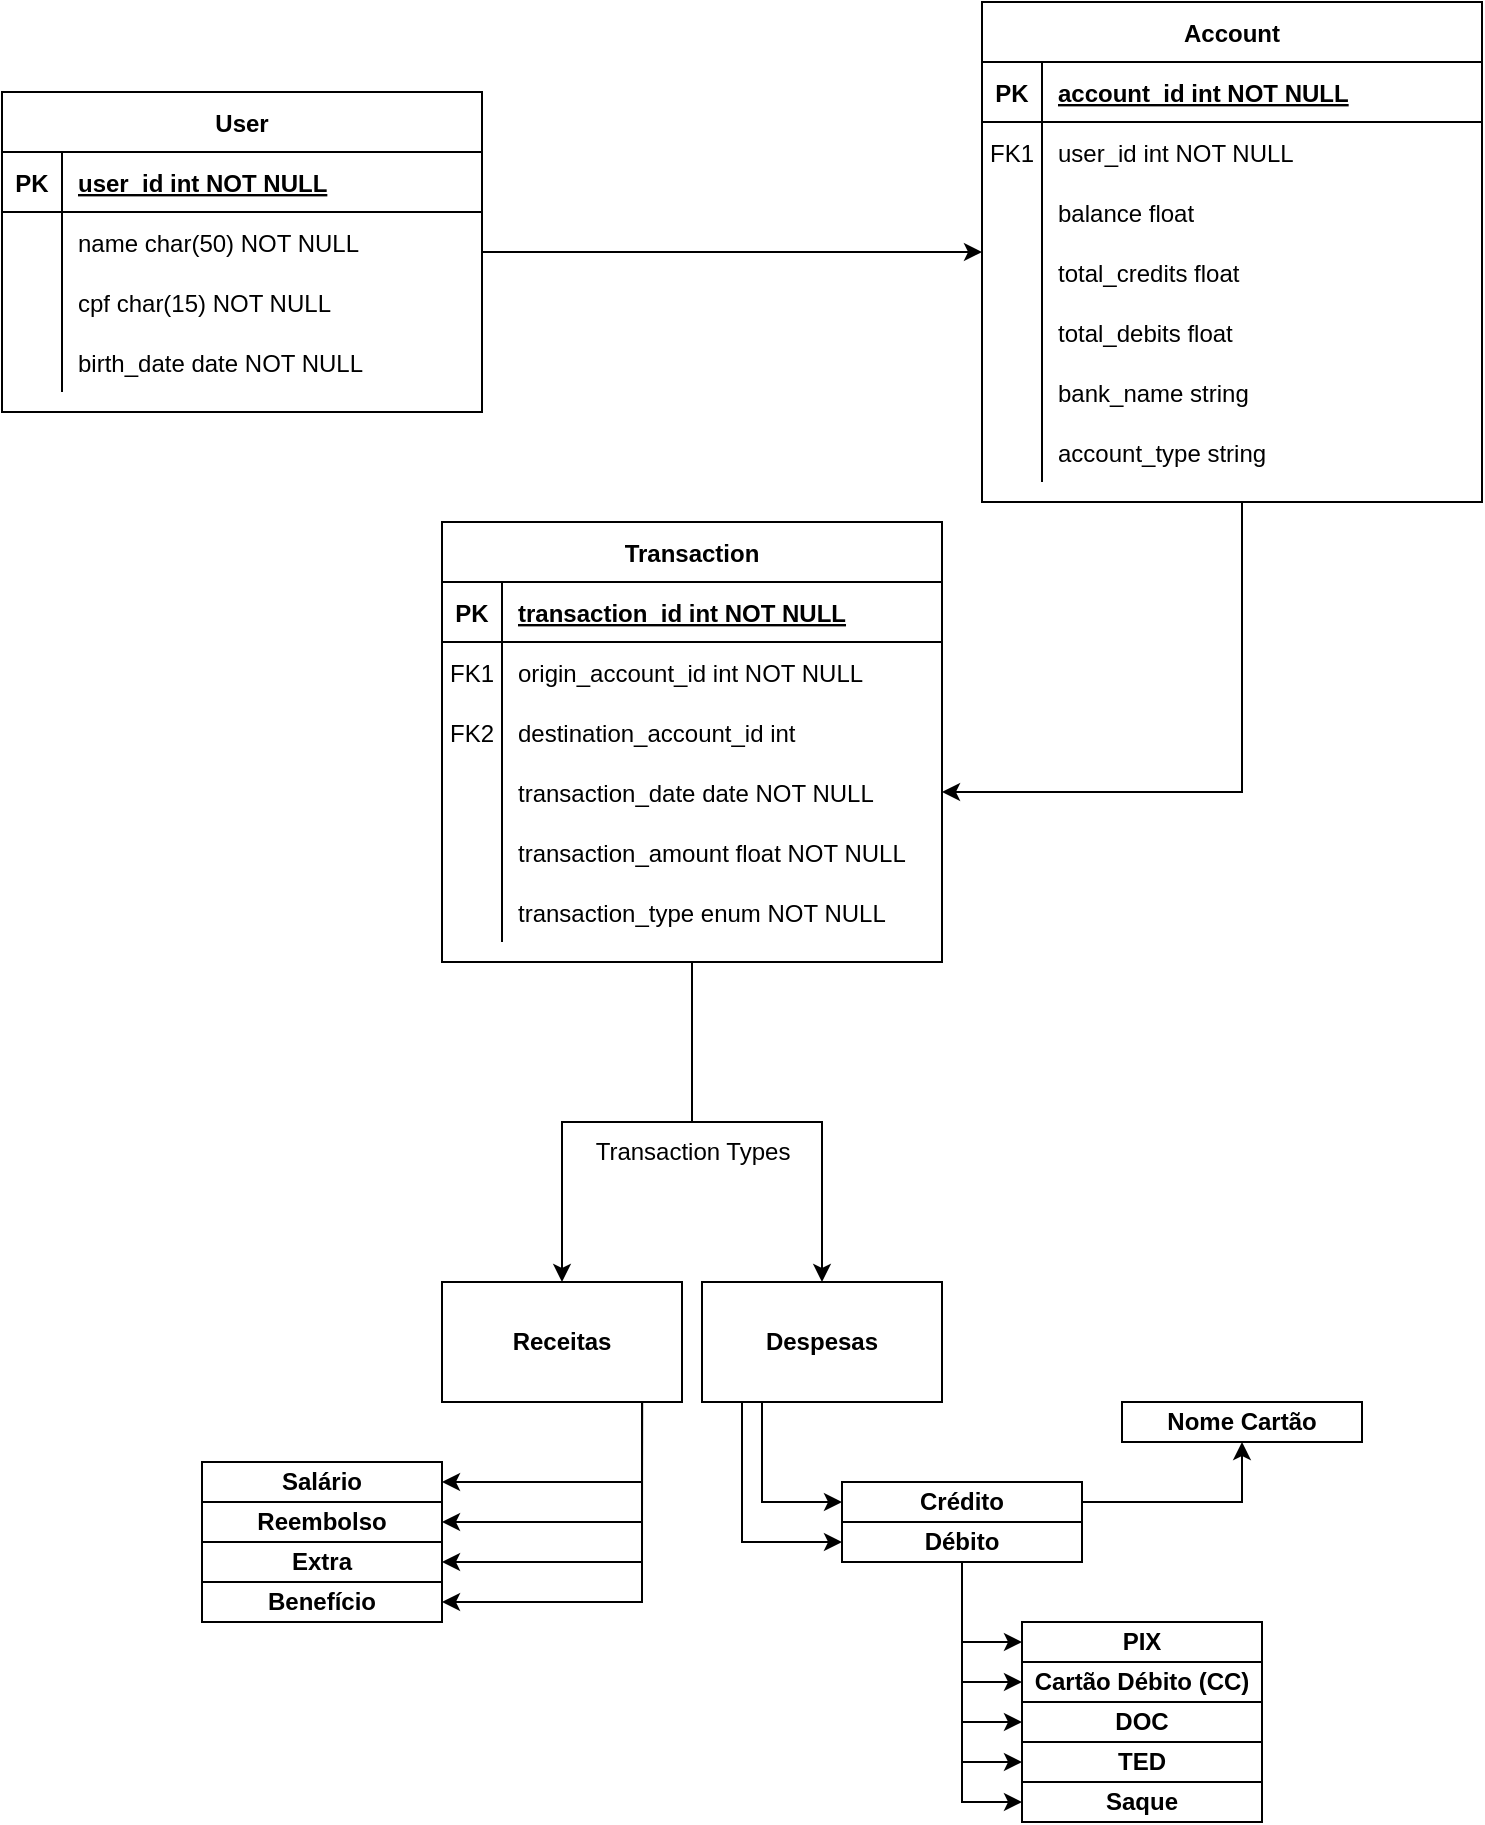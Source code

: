 <mxfile version="20.6.0" type="github">
  <diagram id="R2lEEEUBdFMjLlhIrx00" name="Page-1">
    <mxGraphModel dx="2188" dy="1209" grid="1" gridSize="10" guides="1" tooltips="1" connect="1" arrows="1" fold="1" page="1" pageScale="1" pageWidth="850" pageHeight="1100" math="0" shadow="0" extFonts="Permanent Marker^https://fonts.googleapis.com/css?family=Permanent+Marker">
      <root>
        <mxCell id="0" />
        <mxCell id="1" parent="0" />
        <mxCell id="5FpYw0Txa-xlWSxh3DUK-65" value="" style="edgeStyle=orthogonalEdgeStyle;rounded=0;orthogonalLoop=1;jettySize=auto;html=1;" edge="1" parent="1" source="C-vyLk0tnHw3VtMMgP7b-2" target="5FpYw0Txa-xlWSxh3DUK-64">
          <mxGeometry relative="1" as="geometry" />
        </mxCell>
        <mxCell id="5FpYw0Txa-xlWSxh3DUK-67" style="edgeStyle=orthogonalEdgeStyle;rounded=0;orthogonalLoop=1;jettySize=auto;html=1;entryX=0.5;entryY=0;entryDx=0;entryDy=0;" edge="1" parent="1" source="C-vyLk0tnHw3VtMMgP7b-2" target="5FpYw0Txa-xlWSxh3DUK-66">
          <mxGeometry relative="1" as="geometry" />
        </mxCell>
        <mxCell id="C-vyLk0tnHw3VtMMgP7b-2" value="Transaction" style="shape=table;startSize=30;container=1;collapsible=1;childLayout=tableLayout;fixedRows=1;rowLines=0;fontStyle=1;align=center;resizeLast=1;" parent="1" vertex="1">
          <mxGeometry x="280" y="330" width="250" height="220" as="geometry" />
        </mxCell>
        <mxCell id="C-vyLk0tnHw3VtMMgP7b-3" value="" style="shape=partialRectangle;collapsible=0;dropTarget=0;pointerEvents=0;fillColor=none;points=[[0,0.5],[1,0.5]];portConstraint=eastwest;top=0;left=0;right=0;bottom=1;" parent="C-vyLk0tnHw3VtMMgP7b-2" vertex="1">
          <mxGeometry y="30" width="250" height="30" as="geometry" />
        </mxCell>
        <mxCell id="C-vyLk0tnHw3VtMMgP7b-4" value="PK" style="shape=partialRectangle;overflow=hidden;connectable=0;fillColor=none;top=0;left=0;bottom=0;right=0;fontStyle=1;" parent="C-vyLk0tnHw3VtMMgP7b-3" vertex="1">
          <mxGeometry width="30" height="30" as="geometry">
            <mxRectangle width="30" height="30" as="alternateBounds" />
          </mxGeometry>
        </mxCell>
        <mxCell id="C-vyLk0tnHw3VtMMgP7b-5" value="transaction_id int NOT NULL " style="shape=partialRectangle;overflow=hidden;connectable=0;fillColor=none;top=0;left=0;bottom=0;right=0;align=left;spacingLeft=6;fontStyle=5;" parent="C-vyLk0tnHw3VtMMgP7b-3" vertex="1">
          <mxGeometry x="30" width="220" height="30" as="geometry">
            <mxRectangle width="220" height="30" as="alternateBounds" />
          </mxGeometry>
        </mxCell>
        <mxCell id="5FpYw0Txa-xlWSxh3DUK-58" value="" style="shape=partialRectangle;collapsible=0;dropTarget=0;pointerEvents=0;fillColor=none;points=[[0,0.5],[1,0.5]];portConstraint=eastwest;top=0;left=0;right=0;bottom=0;" vertex="1" parent="C-vyLk0tnHw3VtMMgP7b-2">
          <mxGeometry y="60" width="250" height="30" as="geometry" />
        </mxCell>
        <mxCell id="5FpYw0Txa-xlWSxh3DUK-59" value="FK1" style="shape=partialRectangle;overflow=hidden;connectable=0;fillColor=none;top=0;left=0;bottom=0;right=0;" vertex="1" parent="5FpYw0Txa-xlWSxh3DUK-58">
          <mxGeometry width="30" height="30" as="geometry">
            <mxRectangle width="30" height="30" as="alternateBounds" />
          </mxGeometry>
        </mxCell>
        <mxCell id="5FpYw0Txa-xlWSxh3DUK-60" value="origin_account_id int NOT NULL" style="shape=partialRectangle;overflow=hidden;connectable=0;fillColor=none;top=0;left=0;bottom=0;right=0;align=left;spacingLeft=6;" vertex="1" parent="5FpYw0Txa-xlWSxh3DUK-58">
          <mxGeometry x="30" width="220" height="30" as="geometry">
            <mxRectangle width="220" height="30" as="alternateBounds" />
          </mxGeometry>
        </mxCell>
        <mxCell id="5FpYw0Txa-xlWSxh3DUK-61" value="" style="shape=partialRectangle;collapsible=0;dropTarget=0;pointerEvents=0;fillColor=none;points=[[0,0.5],[1,0.5]];portConstraint=eastwest;top=0;left=0;right=0;bottom=0;" vertex="1" parent="C-vyLk0tnHw3VtMMgP7b-2">
          <mxGeometry y="90" width="250" height="30" as="geometry" />
        </mxCell>
        <mxCell id="5FpYw0Txa-xlWSxh3DUK-62" value="FK2" style="shape=partialRectangle;overflow=hidden;connectable=0;fillColor=none;top=0;left=0;bottom=0;right=0;" vertex="1" parent="5FpYw0Txa-xlWSxh3DUK-61">
          <mxGeometry width="30" height="30" as="geometry">
            <mxRectangle width="30" height="30" as="alternateBounds" />
          </mxGeometry>
        </mxCell>
        <mxCell id="5FpYw0Txa-xlWSxh3DUK-63" value="destination_account_id int" style="shape=partialRectangle;overflow=hidden;connectable=0;fillColor=none;top=0;left=0;bottom=0;right=0;align=left;spacingLeft=6;" vertex="1" parent="5FpYw0Txa-xlWSxh3DUK-61">
          <mxGeometry x="30" width="220" height="30" as="geometry">
            <mxRectangle width="220" height="30" as="alternateBounds" />
          </mxGeometry>
        </mxCell>
        <mxCell id="C-vyLk0tnHw3VtMMgP7b-9" value="" style="shape=partialRectangle;collapsible=0;dropTarget=0;pointerEvents=0;fillColor=none;points=[[0,0.5],[1,0.5]];portConstraint=eastwest;top=0;left=0;right=0;bottom=0;" parent="C-vyLk0tnHw3VtMMgP7b-2" vertex="1">
          <mxGeometry y="120" width="250" height="30" as="geometry" />
        </mxCell>
        <mxCell id="C-vyLk0tnHw3VtMMgP7b-10" value="" style="shape=partialRectangle;overflow=hidden;connectable=0;fillColor=none;top=0;left=0;bottom=0;right=0;" parent="C-vyLk0tnHw3VtMMgP7b-9" vertex="1">
          <mxGeometry width="30" height="30" as="geometry">
            <mxRectangle width="30" height="30" as="alternateBounds" />
          </mxGeometry>
        </mxCell>
        <mxCell id="C-vyLk0tnHw3VtMMgP7b-11" value="transaction_date date NOT NULL" style="shape=partialRectangle;overflow=hidden;connectable=0;fillColor=none;top=0;left=0;bottom=0;right=0;align=left;spacingLeft=6;" parent="C-vyLk0tnHw3VtMMgP7b-9" vertex="1">
          <mxGeometry x="30" width="220" height="30" as="geometry">
            <mxRectangle width="220" height="30" as="alternateBounds" />
          </mxGeometry>
        </mxCell>
        <mxCell id="5FpYw0Txa-xlWSxh3DUK-20" value="" style="shape=partialRectangle;collapsible=0;dropTarget=0;pointerEvents=0;fillColor=none;points=[[0,0.5],[1,0.5]];portConstraint=eastwest;top=0;left=0;right=0;bottom=0;" vertex="1" parent="C-vyLk0tnHw3VtMMgP7b-2">
          <mxGeometry y="150" width="250" height="30" as="geometry" />
        </mxCell>
        <mxCell id="5FpYw0Txa-xlWSxh3DUK-21" value="" style="shape=partialRectangle;overflow=hidden;connectable=0;fillColor=none;top=0;left=0;bottom=0;right=0;" vertex="1" parent="5FpYw0Txa-xlWSxh3DUK-20">
          <mxGeometry width="30" height="30" as="geometry">
            <mxRectangle width="30" height="30" as="alternateBounds" />
          </mxGeometry>
        </mxCell>
        <mxCell id="5FpYw0Txa-xlWSxh3DUK-22" value="transaction_amount float NOT NULL" style="shape=partialRectangle;overflow=hidden;connectable=0;fillColor=none;top=0;left=0;bottom=0;right=0;align=left;spacingLeft=6;" vertex="1" parent="5FpYw0Txa-xlWSxh3DUK-20">
          <mxGeometry x="30" width="220" height="30" as="geometry">
            <mxRectangle width="220" height="30" as="alternateBounds" />
          </mxGeometry>
        </mxCell>
        <mxCell id="5FpYw0Txa-xlWSxh3DUK-37" value="" style="shape=partialRectangle;collapsible=0;dropTarget=0;pointerEvents=0;fillColor=none;points=[[0,0.5],[1,0.5]];portConstraint=eastwest;top=0;left=0;right=0;bottom=0;" vertex="1" parent="C-vyLk0tnHw3VtMMgP7b-2">
          <mxGeometry y="180" width="250" height="30" as="geometry" />
        </mxCell>
        <mxCell id="5FpYw0Txa-xlWSxh3DUK-38" value="" style="shape=partialRectangle;overflow=hidden;connectable=0;fillColor=none;top=0;left=0;bottom=0;right=0;" vertex="1" parent="5FpYw0Txa-xlWSxh3DUK-37">
          <mxGeometry width="30" height="30" as="geometry">
            <mxRectangle width="30" height="30" as="alternateBounds" />
          </mxGeometry>
        </mxCell>
        <mxCell id="5FpYw0Txa-xlWSxh3DUK-39" value="transaction_type enum NOT NULL" style="shape=partialRectangle;overflow=hidden;connectable=0;fillColor=none;top=0;left=0;bottom=0;right=0;align=left;spacingLeft=6;" vertex="1" parent="5FpYw0Txa-xlWSxh3DUK-37">
          <mxGeometry x="30" width="220" height="30" as="geometry">
            <mxRectangle width="220" height="30" as="alternateBounds" />
          </mxGeometry>
        </mxCell>
        <mxCell id="5FpYw0Txa-xlWSxh3DUK-51" style="edgeStyle=orthogonalEdgeStyle;rounded=0;orthogonalLoop=1;jettySize=auto;html=1;" edge="1" parent="1" source="C-vyLk0tnHw3VtMMgP7b-23" target="5FpYw0Txa-xlWSxh3DUK-2">
          <mxGeometry relative="1" as="geometry" />
        </mxCell>
        <mxCell id="C-vyLk0tnHw3VtMMgP7b-23" value="User" style="shape=table;startSize=30;container=1;collapsible=1;childLayout=tableLayout;fixedRows=1;rowLines=0;fontStyle=1;align=center;resizeLast=1;" parent="1" vertex="1">
          <mxGeometry x="60" y="115" width="240" height="160" as="geometry" />
        </mxCell>
        <mxCell id="C-vyLk0tnHw3VtMMgP7b-24" value="" style="shape=partialRectangle;collapsible=0;dropTarget=0;pointerEvents=0;fillColor=none;points=[[0,0.5],[1,0.5]];portConstraint=eastwest;top=0;left=0;right=0;bottom=1;" parent="C-vyLk0tnHw3VtMMgP7b-23" vertex="1">
          <mxGeometry y="30" width="240" height="30" as="geometry" />
        </mxCell>
        <mxCell id="C-vyLk0tnHw3VtMMgP7b-25" value="PK" style="shape=partialRectangle;overflow=hidden;connectable=0;fillColor=none;top=0;left=0;bottom=0;right=0;fontStyle=1;" parent="C-vyLk0tnHw3VtMMgP7b-24" vertex="1">
          <mxGeometry width="30" height="30" as="geometry">
            <mxRectangle width="30" height="30" as="alternateBounds" />
          </mxGeometry>
        </mxCell>
        <mxCell id="C-vyLk0tnHw3VtMMgP7b-26" value="user_id int NOT NULL " style="shape=partialRectangle;overflow=hidden;connectable=0;fillColor=none;top=0;left=0;bottom=0;right=0;align=left;spacingLeft=6;fontStyle=5;" parent="C-vyLk0tnHw3VtMMgP7b-24" vertex="1">
          <mxGeometry x="30" width="210" height="30" as="geometry">
            <mxRectangle width="210" height="30" as="alternateBounds" />
          </mxGeometry>
        </mxCell>
        <mxCell id="C-vyLk0tnHw3VtMMgP7b-27" value="" style="shape=partialRectangle;collapsible=0;dropTarget=0;pointerEvents=0;fillColor=none;points=[[0,0.5],[1,0.5]];portConstraint=eastwest;top=0;left=0;right=0;bottom=0;" parent="C-vyLk0tnHw3VtMMgP7b-23" vertex="1">
          <mxGeometry y="60" width="240" height="30" as="geometry" />
        </mxCell>
        <mxCell id="C-vyLk0tnHw3VtMMgP7b-28" value="" style="shape=partialRectangle;overflow=hidden;connectable=0;fillColor=none;top=0;left=0;bottom=0;right=0;" parent="C-vyLk0tnHw3VtMMgP7b-27" vertex="1">
          <mxGeometry width="30" height="30" as="geometry">
            <mxRectangle width="30" height="30" as="alternateBounds" />
          </mxGeometry>
        </mxCell>
        <mxCell id="C-vyLk0tnHw3VtMMgP7b-29" value="name char(50) NOT NULL" style="shape=partialRectangle;overflow=hidden;connectable=0;fillColor=none;top=0;left=0;bottom=0;right=0;align=left;spacingLeft=6;" parent="C-vyLk0tnHw3VtMMgP7b-27" vertex="1">
          <mxGeometry x="30" width="210" height="30" as="geometry">
            <mxRectangle width="210" height="30" as="alternateBounds" />
          </mxGeometry>
        </mxCell>
        <mxCell id="5FpYw0Txa-xlWSxh3DUK-45" value="" style="shape=partialRectangle;collapsible=0;dropTarget=0;pointerEvents=0;fillColor=none;points=[[0,0.5],[1,0.5]];portConstraint=eastwest;top=0;left=0;right=0;bottom=0;" vertex="1" parent="C-vyLk0tnHw3VtMMgP7b-23">
          <mxGeometry y="90" width="240" height="30" as="geometry" />
        </mxCell>
        <mxCell id="5FpYw0Txa-xlWSxh3DUK-46" value="" style="shape=partialRectangle;overflow=hidden;connectable=0;fillColor=none;top=0;left=0;bottom=0;right=0;" vertex="1" parent="5FpYw0Txa-xlWSxh3DUK-45">
          <mxGeometry width="30" height="30" as="geometry">
            <mxRectangle width="30" height="30" as="alternateBounds" />
          </mxGeometry>
        </mxCell>
        <mxCell id="5FpYw0Txa-xlWSxh3DUK-47" value="cpf char(15) NOT NULL" style="shape=partialRectangle;overflow=hidden;connectable=0;fillColor=none;top=0;left=0;bottom=0;right=0;align=left;spacingLeft=6;" vertex="1" parent="5FpYw0Txa-xlWSxh3DUK-45">
          <mxGeometry x="30" width="210" height="30" as="geometry">
            <mxRectangle width="210" height="30" as="alternateBounds" />
          </mxGeometry>
        </mxCell>
        <mxCell id="5FpYw0Txa-xlWSxh3DUK-48" value="" style="shape=partialRectangle;collapsible=0;dropTarget=0;pointerEvents=0;fillColor=none;points=[[0,0.5],[1,0.5]];portConstraint=eastwest;top=0;left=0;right=0;bottom=0;" vertex="1" parent="C-vyLk0tnHw3VtMMgP7b-23">
          <mxGeometry y="120" width="240" height="30" as="geometry" />
        </mxCell>
        <mxCell id="5FpYw0Txa-xlWSxh3DUK-49" value="" style="shape=partialRectangle;overflow=hidden;connectable=0;fillColor=none;top=0;left=0;bottom=0;right=0;" vertex="1" parent="5FpYw0Txa-xlWSxh3DUK-48">
          <mxGeometry width="30" height="30" as="geometry">
            <mxRectangle width="30" height="30" as="alternateBounds" />
          </mxGeometry>
        </mxCell>
        <mxCell id="5FpYw0Txa-xlWSxh3DUK-50" value="birth_date date NOT NULL" style="shape=partialRectangle;overflow=hidden;connectable=0;fillColor=none;top=0;left=0;bottom=0;right=0;align=left;spacingLeft=6;" vertex="1" parent="5FpYw0Txa-xlWSxh3DUK-48">
          <mxGeometry x="30" width="210" height="30" as="geometry">
            <mxRectangle width="210" height="30" as="alternateBounds" />
          </mxGeometry>
        </mxCell>
        <mxCell id="5FpYw0Txa-xlWSxh3DUK-41" style="edgeStyle=orthogonalEdgeStyle;rounded=0;orthogonalLoop=1;jettySize=auto;html=1;" edge="1" parent="1" source="5FpYw0Txa-xlWSxh3DUK-2" target="C-vyLk0tnHw3VtMMgP7b-2">
          <mxGeometry relative="1" as="geometry">
            <Array as="points">
              <mxPoint x="680" y="465" />
            </Array>
          </mxGeometry>
        </mxCell>
        <mxCell id="5FpYw0Txa-xlWSxh3DUK-2" value="Account" style="shape=table;startSize=30;container=1;collapsible=1;childLayout=tableLayout;fixedRows=1;rowLines=0;fontStyle=1;align=center;resizeLast=1;" vertex="1" parent="1">
          <mxGeometry x="550" y="70" width="250" height="250" as="geometry">
            <mxRectangle x="550" y="70" width="90" height="30" as="alternateBounds" />
          </mxGeometry>
        </mxCell>
        <mxCell id="5FpYw0Txa-xlWSxh3DUK-3" value="" style="shape=partialRectangle;collapsible=0;dropTarget=0;pointerEvents=0;fillColor=none;points=[[0,0.5],[1,0.5]];portConstraint=eastwest;top=0;left=0;right=0;bottom=1;" vertex="1" parent="5FpYw0Txa-xlWSxh3DUK-2">
          <mxGeometry y="30" width="250" height="30" as="geometry" />
        </mxCell>
        <mxCell id="5FpYw0Txa-xlWSxh3DUK-4" value="PK" style="shape=partialRectangle;overflow=hidden;connectable=0;fillColor=none;top=0;left=0;bottom=0;right=0;fontStyle=1;" vertex="1" parent="5FpYw0Txa-xlWSxh3DUK-3">
          <mxGeometry width="30" height="30" as="geometry">
            <mxRectangle width="30" height="30" as="alternateBounds" />
          </mxGeometry>
        </mxCell>
        <mxCell id="5FpYw0Txa-xlWSxh3DUK-5" value="account_id int NOT NULL " style="shape=partialRectangle;overflow=hidden;connectable=0;fillColor=none;top=0;left=0;bottom=0;right=0;align=left;spacingLeft=6;fontStyle=5;" vertex="1" parent="5FpYw0Txa-xlWSxh3DUK-3">
          <mxGeometry x="30" width="220" height="30" as="geometry">
            <mxRectangle width="220" height="30" as="alternateBounds" />
          </mxGeometry>
        </mxCell>
        <mxCell id="C-vyLk0tnHw3VtMMgP7b-6" value="" style="shape=partialRectangle;collapsible=0;dropTarget=0;pointerEvents=0;fillColor=none;points=[[0,0.5],[1,0.5]];portConstraint=eastwest;top=0;left=0;right=0;bottom=0;" parent="5FpYw0Txa-xlWSxh3DUK-2" vertex="1">
          <mxGeometry y="60" width="250" height="30" as="geometry" />
        </mxCell>
        <mxCell id="C-vyLk0tnHw3VtMMgP7b-7" value="FK1" style="shape=partialRectangle;overflow=hidden;connectable=0;fillColor=none;top=0;left=0;bottom=0;right=0;" parent="C-vyLk0tnHw3VtMMgP7b-6" vertex="1">
          <mxGeometry width="30" height="30" as="geometry">
            <mxRectangle width="30" height="30" as="alternateBounds" />
          </mxGeometry>
        </mxCell>
        <mxCell id="C-vyLk0tnHw3VtMMgP7b-8" value="user_id int NOT NULL" style="shape=partialRectangle;overflow=hidden;connectable=0;fillColor=none;top=0;left=0;bottom=0;right=0;align=left;spacingLeft=6;" parent="C-vyLk0tnHw3VtMMgP7b-6" vertex="1">
          <mxGeometry x="30" width="220" height="30" as="geometry">
            <mxRectangle width="220" height="30" as="alternateBounds" />
          </mxGeometry>
        </mxCell>
        <mxCell id="5FpYw0Txa-xlWSxh3DUK-6" value="" style="shape=partialRectangle;collapsible=0;dropTarget=0;pointerEvents=0;fillColor=none;points=[[0,0.5],[1,0.5]];portConstraint=eastwest;top=0;left=0;right=0;bottom=0;" vertex="1" parent="5FpYw0Txa-xlWSxh3DUK-2">
          <mxGeometry y="90" width="250" height="30" as="geometry" />
        </mxCell>
        <mxCell id="5FpYw0Txa-xlWSxh3DUK-7" value="" style="shape=partialRectangle;overflow=hidden;connectable=0;fillColor=none;top=0;left=0;bottom=0;right=0;" vertex="1" parent="5FpYw0Txa-xlWSxh3DUK-6">
          <mxGeometry width="30" height="30" as="geometry">
            <mxRectangle width="30" height="30" as="alternateBounds" />
          </mxGeometry>
        </mxCell>
        <mxCell id="5FpYw0Txa-xlWSxh3DUK-8" value="balance float" style="shape=partialRectangle;overflow=hidden;connectable=0;fillColor=none;top=0;left=0;bottom=0;right=0;align=left;spacingLeft=6;" vertex="1" parent="5FpYw0Txa-xlWSxh3DUK-6">
          <mxGeometry x="30" width="220" height="30" as="geometry">
            <mxRectangle width="220" height="30" as="alternateBounds" />
          </mxGeometry>
        </mxCell>
        <mxCell id="5FpYw0Txa-xlWSxh3DUK-17" value="" style="shape=partialRectangle;collapsible=0;dropTarget=0;pointerEvents=0;fillColor=none;points=[[0,0.5],[1,0.5]];portConstraint=eastwest;top=0;left=0;right=0;bottom=0;" vertex="1" parent="5FpYw0Txa-xlWSxh3DUK-2">
          <mxGeometry y="120" width="250" height="30" as="geometry" />
        </mxCell>
        <mxCell id="5FpYw0Txa-xlWSxh3DUK-18" value="" style="shape=partialRectangle;overflow=hidden;connectable=0;fillColor=none;top=0;left=0;bottom=0;right=0;" vertex="1" parent="5FpYw0Txa-xlWSxh3DUK-17">
          <mxGeometry width="30" height="30" as="geometry">
            <mxRectangle width="30" height="30" as="alternateBounds" />
          </mxGeometry>
        </mxCell>
        <mxCell id="5FpYw0Txa-xlWSxh3DUK-19" value="total_credits float" style="shape=partialRectangle;overflow=hidden;connectable=0;fillColor=none;top=0;left=0;bottom=0;right=0;align=left;spacingLeft=6;" vertex="1" parent="5FpYw0Txa-xlWSxh3DUK-17">
          <mxGeometry x="30" width="220" height="30" as="geometry">
            <mxRectangle width="220" height="30" as="alternateBounds" />
          </mxGeometry>
        </mxCell>
        <mxCell id="5FpYw0Txa-xlWSxh3DUK-42" value="" style="shape=partialRectangle;collapsible=0;dropTarget=0;pointerEvents=0;fillColor=none;points=[[0,0.5],[1,0.5]];portConstraint=eastwest;top=0;left=0;right=0;bottom=0;" vertex="1" parent="5FpYw0Txa-xlWSxh3DUK-2">
          <mxGeometry y="150" width="250" height="30" as="geometry" />
        </mxCell>
        <mxCell id="5FpYw0Txa-xlWSxh3DUK-43" value="" style="shape=partialRectangle;overflow=hidden;connectable=0;fillColor=none;top=0;left=0;bottom=0;right=0;" vertex="1" parent="5FpYw0Txa-xlWSxh3DUK-42">
          <mxGeometry width="30" height="30" as="geometry">
            <mxRectangle width="30" height="30" as="alternateBounds" />
          </mxGeometry>
        </mxCell>
        <mxCell id="5FpYw0Txa-xlWSxh3DUK-44" value="total_debits float" style="shape=partialRectangle;overflow=hidden;connectable=0;fillColor=none;top=0;left=0;bottom=0;right=0;align=left;spacingLeft=6;" vertex="1" parent="5FpYw0Txa-xlWSxh3DUK-42">
          <mxGeometry x="30" width="220" height="30" as="geometry">
            <mxRectangle width="220" height="30" as="alternateBounds" />
          </mxGeometry>
        </mxCell>
        <mxCell id="5FpYw0Txa-xlWSxh3DUK-52" value="" style="shape=partialRectangle;collapsible=0;dropTarget=0;pointerEvents=0;fillColor=none;points=[[0,0.5],[1,0.5]];portConstraint=eastwest;top=0;left=0;right=0;bottom=0;" vertex="1" parent="5FpYw0Txa-xlWSxh3DUK-2">
          <mxGeometry y="180" width="250" height="30" as="geometry" />
        </mxCell>
        <mxCell id="5FpYw0Txa-xlWSxh3DUK-53" value="" style="shape=partialRectangle;overflow=hidden;connectable=0;fillColor=none;top=0;left=0;bottom=0;right=0;" vertex="1" parent="5FpYw0Txa-xlWSxh3DUK-52">
          <mxGeometry width="30" height="30" as="geometry">
            <mxRectangle width="30" height="30" as="alternateBounds" />
          </mxGeometry>
        </mxCell>
        <mxCell id="5FpYw0Txa-xlWSxh3DUK-54" value="bank_name string" style="shape=partialRectangle;overflow=hidden;connectable=0;fillColor=none;top=0;left=0;bottom=0;right=0;align=left;spacingLeft=6;" vertex="1" parent="5FpYw0Txa-xlWSxh3DUK-52">
          <mxGeometry x="30" width="220" height="30" as="geometry">
            <mxRectangle width="220" height="30" as="alternateBounds" />
          </mxGeometry>
        </mxCell>
        <mxCell id="5FpYw0Txa-xlWSxh3DUK-55" value="" style="shape=partialRectangle;collapsible=0;dropTarget=0;pointerEvents=0;fillColor=none;points=[[0,0.5],[1,0.5]];portConstraint=eastwest;top=0;left=0;right=0;bottom=0;" vertex="1" parent="5FpYw0Txa-xlWSxh3DUK-2">
          <mxGeometry y="210" width="250" height="30" as="geometry" />
        </mxCell>
        <mxCell id="5FpYw0Txa-xlWSxh3DUK-56" value="" style="shape=partialRectangle;overflow=hidden;connectable=0;fillColor=none;top=0;left=0;bottom=0;right=0;" vertex="1" parent="5FpYw0Txa-xlWSxh3DUK-55">
          <mxGeometry width="30" height="30" as="geometry">
            <mxRectangle width="30" height="30" as="alternateBounds" />
          </mxGeometry>
        </mxCell>
        <mxCell id="5FpYw0Txa-xlWSxh3DUK-57" value="account_type string" style="shape=partialRectangle;overflow=hidden;connectable=0;fillColor=none;top=0;left=0;bottom=0;right=0;align=left;spacingLeft=6;" vertex="1" parent="5FpYw0Txa-xlWSxh3DUK-55">
          <mxGeometry x="30" width="220" height="30" as="geometry">
            <mxRectangle width="220" height="30" as="alternateBounds" />
          </mxGeometry>
        </mxCell>
        <mxCell id="5FpYw0Txa-xlWSxh3DUK-69" value="" style="edgeStyle=orthogonalEdgeStyle;rounded=0;orthogonalLoop=1;jettySize=auto;html=1;" edge="1" parent="1" target="5FpYw0Txa-xlWSxh3DUK-68">
          <mxGeometry relative="1" as="geometry">
            <mxPoint x="380.032" y="760" as="sourcePoint" />
            <Array as="points">
              <mxPoint x="380" y="810" />
            </Array>
          </mxGeometry>
        </mxCell>
        <mxCell id="5FpYw0Txa-xlWSxh3DUK-74" style="edgeStyle=orthogonalEdgeStyle;rounded=0;orthogonalLoop=1;jettySize=auto;html=1;entryX=1;entryY=0.5;entryDx=0;entryDy=0;" edge="1" parent="1" target="5FpYw0Txa-xlWSxh3DUK-70">
          <mxGeometry relative="1" as="geometry">
            <mxPoint x="380.032" y="760" as="sourcePoint" />
            <Array as="points">
              <mxPoint x="380" y="830" />
            </Array>
          </mxGeometry>
        </mxCell>
        <mxCell id="5FpYw0Txa-xlWSxh3DUK-75" style="edgeStyle=orthogonalEdgeStyle;rounded=0;orthogonalLoop=1;jettySize=auto;html=1;entryX=1;entryY=0.5;entryDx=0;entryDy=0;" edge="1" parent="1" target="5FpYw0Txa-xlWSxh3DUK-72">
          <mxGeometry relative="1" as="geometry">
            <mxPoint x="380.032" y="760" as="sourcePoint" />
            <Array as="points">
              <mxPoint x="380" y="850" />
            </Array>
          </mxGeometry>
        </mxCell>
        <mxCell id="5FpYw0Txa-xlWSxh3DUK-76" style="edgeStyle=orthogonalEdgeStyle;rounded=0;orthogonalLoop=1;jettySize=auto;html=1;entryX=1;entryY=0.5;entryDx=0;entryDy=0;" edge="1" parent="1" target="5FpYw0Txa-xlWSxh3DUK-73">
          <mxGeometry relative="1" as="geometry">
            <mxPoint x="380.032" y="760" as="sourcePoint" />
            <Array as="points">
              <mxPoint x="380" y="870" />
            </Array>
          </mxGeometry>
        </mxCell>
        <mxCell id="5FpYw0Txa-xlWSxh3DUK-64" value="Receitas" style="whiteSpace=wrap;html=1;startSize=30;fontStyle=1;" vertex="1" parent="1">
          <mxGeometry x="280" y="710" width="120" height="60" as="geometry" />
        </mxCell>
        <mxCell id="5FpYw0Txa-xlWSxh3DUK-79" style="edgeStyle=orthogonalEdgeStyle;rounded=0;orthogonalLoop=1;jettySize=auto;html=1;entryX=0;entryY=0.5;entryDx=0;entryDy=0;" edge="1" parent="1" source="5FpYw0Txa-xlWSxh3DUK-66" target="5FpYw0Txa-xlWSxh3DUK-77">
          <mxGeometry relative="1" as="geometry">
            <Array as="points">
              <mxPoint x="440" y="820" />
            </Array>
          </mxGeometry>
        </mxCell>
        <mxCell id="5FpYw0Txa-xlWSxh3DUK-80" style="edgeStyle=orthogonalEdgeStyle;rounded=0;orthogonalLoop=1;jettySize=auto;html=1;entryX=0;entryY=0.5;entryDx=0;entryDy=0;" edge="1" parent="1" source="5FpYw0Txa-xlWSxh3DUK-66" target="5FpYw0Txa-xlWSxh3DUK-78">
          <mxGeometry relative="1" as="geometry">
            <Array as="points">
              <mxPoint x="430" y="840" />
            </Array>
          </mxGeometry>
        </mxCell>
        <mxCell id="5FpYw0Txa-xlWSxh3DUK-66" value="Despesas" style="whiteSpace=wrap;html=1;startSize=30;fontStyle=1;" vertex="1" parent="1">
          <mxGeometry x="410" y="710" width="120" height="60" as="geometry" />
        </mxCell>
        <mxCell id="5FpYw0Txa-xlWSxh3DUK-68" value="Salário" style="whiteSpace=wrap;html=1;startSize=30;fontStyle=1;" vertex="1" parent="1">
          <mxGeometry x="160" y="800" width="120" height="20" as="geometry" />
        </mxCell>
        <mxCell id="5FpYw0Txa-xlWSxh3DUK-70" value="Reembolso&lt;br&gt;" style="whiteSpace=wrap;html=1;startSize=30;fontStyle=1;" vertex="1" parent="1">
          <mxGeometry x="160" y="820" width="120" height="20" as="geometry" />
        </mxCell>
        <mxCell id="5FpYw0Txa-xlWSxh3DUK-71" style="edgeStyle=orthogonalEdgeStyle;rounded=0;orthogonalLoop=1;jettySize=auto;html=1;exitX=0.5;exitY=1;exitDx=0;exitDy=0;" edge="1" parent="1" source="5FpYw0Txa-xlWSxh3DUK-68" target="5FpYw0Txa-xlWSxh3DUK-68">
          <mxGeometry relative="1" as="geometry" />
        </mxCell>
        <mxCell id="5FpYw0Txa-xlWSxh3DUK-72" value="Extra" style="whiteSpace=wrap;html=1;startSize=30;fontStyle=1;" vertex="1" parent="1">
          <mxGeometry x="160" y="840" width="120" height="20" as="geometry" />
        </mxCell>
        <mxCell id="5FpYw0Txa-xlWSxh3DUK-73" value="Benefício" style="whiteSpace=wrap;html=1;startSize=30;fontStyle=1;" vertex="1" parent="1">
          <mxGeometry x="160" y="860" width="120" height="20" as="geometry" />
        </mxCell>
        <mxCell id="5FpYw0Txa-xlWSxh3DUK-93" value="" style="edgeStyle=orthogonalEdgeStyle;rounded=0;orthogonalLoop=1;jettySize=auto;html=1;" edge="1" parent="1" source="5FpYw0Txa-xlWSxh3DUK-77" target="5FpYw0Txa-xlWSxh3DUK-92">
          <mxGeometry relative="1" as="geometry" />
        </mxCell>
        <mxCell id="5FpYw0Txa-xlWSxh3DUK-77" value="Crédito" style="whiteSpace=wrap;html=1;startSize=30;fontStyle=1;" vertex="1" parent="1">
          <mxGeometry x="480" y="810" width="120" height="20" as="geometry" />
        </mxCell>
        <mxCell id="5FpYw0Txa-xlWSxh3DUK-86" style="edgeStyle=orthogonalEdgeStyle;rounded=0;orthogonalLoop=1;jettySize=auto;html=1;entryX=0;entryY=0.5;entryDx=0;entryDy=0;" edge="1" parent="1" source="5FpYw0Txa-xlWSxh3DUK-78" target="5FpYw0Txa-xlWSxh3DUK-81">
          <mxGeometry relative="1" as="geometry" />
        </mxCell>
        <mxCell id="5FpYw0Txa-xlWSxh3DUK-87" style="edgeStyle=orthogonalEdgeStyle;rounded=0;orthogonalLoop=1;jettySize=auto;html=1;entryX=0;entryY=0.5;entryDx=0;entryDy=0;" edge="1" parent="1" source="5FpYw0Txa-xlWSxh3DUK-78" target="5FpYw0Txa-xlWSxh3DUK-82">
          <mxGeometry relative="1" as="geometry" />
        </mxCell>
        <mxCell id="5FpYw0Txa-xlWSxh3DUK-88" style="edgeStyle=orthogonalEdgeStyle;rounded=0;orthogonalLoop=1;jettySize=auto;html=1;entryX=0;entryY=0.5;entryDx=0;entryDy=0;" edge="1" parent="1" source="5FpYw0Txa-xlWSxh3DUK-78" target="5FpYw0Txa-xlWSxh3DUK-83">
          <mxGeometry relative="1" as="geometry" />
        </mxCell>
        <mxCell id="5FpYw0Txa-xlWSxh3DUK-89" style="edgeStyle=orthogonalEdgeStyle;rounded=0;orthogonalLoop=1;jettySize=auto;html=1;entryX=0;entryY=0.5;entryDx=0;entryDy=0;" edge="1" parent="1" source="5FpYw0Txa-xlWSxh3DUK-78" target="5FpYw0Txa-xlWSxh3DUK-84">
          <mxGeometry relative="1" as="geometry" />
        </mxCell>
        <mxCell id="5FpYw0Txa-xlWSxh3DUK-90" style="edgeStyle=orthogonalEdgeStyle;rounded=0;orthogonalLoop=1;jettySize=auto;html=1;entryX=0;entryY=0.5;entryDx=0;entryDy=0;" edge="1" parent="1" source="5FpYw0Txa-xlWSxh3DUK-78" target="5FpYw0Txa-xlWSxh3DUK-85">
          <mxGeometry relative="1" as="geometry" />
        </mxCell>
        <mxCell id="5FpYw0Txa-xlWSxh3DUK-78" value="Débito" style="whiteSpace=wrap;html=1;startSize=30;fontStyle=1;" vertex="1" parent="1">
          <mxGeometry x="480" y="830" width="120" height="20" as="geometry" />
        </mxCell>
        <mxCell id="5FpYw0Txa-xlWSxh3DUK-81" value="PIX" style="whiteSpace=wrap;html=1;startSize=30;fontStyle=1;" vertex="1" parent="1">
          <mxGeometry x="570" y="880" width="120" height="20" as="geometry" />
        </mxCell>
        <mxCell id="5FpYw0Txa-xlWSxh3DUK-82" value="Cartão Débito (CC)" style="whiteSpace=wrap;html=1;startSize=30;fontStyle=1;" vertex="1" parent="1">
          <mxGeometry x="570" y="900" width="120" height="20" as="geometry" />
        </mxCell>
        <mxCell id="5FpYw0Txa-xlWSxh3DUK-83" value="DOC" style="whiteSpace=wrap;html=1;startSize=30;fontStyle=1;" vertex="1" parent="1">
          <mxGeometry x="570" y="920" width="120" height="20" as="geometry" />
        </mxCell>
        <mxCell id="5FpYw0Txa-xlWSxh3DUK-84" value="TED" style="whiteSpace=wrap;html=1;startSize=30;fontStyle=1;" vertex="1" parent="1">
          <mxGeometry x="570" y="940" width="120" height="20" as="geometry" />
        </mxCell>
        <mxCell id="5FpYw0Txa-xlWSxh3DUK-85" value="Saque" style="whiteSpace=wrap;html=1;startSize=30;fontStyle=1;" vertex="1" parent="1">
          <mxGeometry x="570" y="960" width="120" height="20" as="geometry" />
        </mxCell>
        <mxCell id="5FpYw0Txa-xlWSxh3DUK-91" value="Transaction Types" style="text;html=1;resizable=0;autosize=1;align=center;verticalAlign=middle;points=[];fillColor=none;strokeColor=none;rounded=0;" vertex="1" parent="1">
          <mxGeometry x="345" y="630" width="120" height="30" as="geometry" />
        </mxCell>
        <mxCell id="5FpYw0Txa-xlWSxh3DUK-92" value="Nome Cartão" style="whiteSpace=wrap;html=1;startSize=30;fontStyle=1;" vertex="1" parent="1">
          <mxGeometry x="620" y="770" width="120" height="20" as="geometry" />
        </mxCell>
      </root>
    </mxGraphModel>
  </diagram>
</mxfile>
